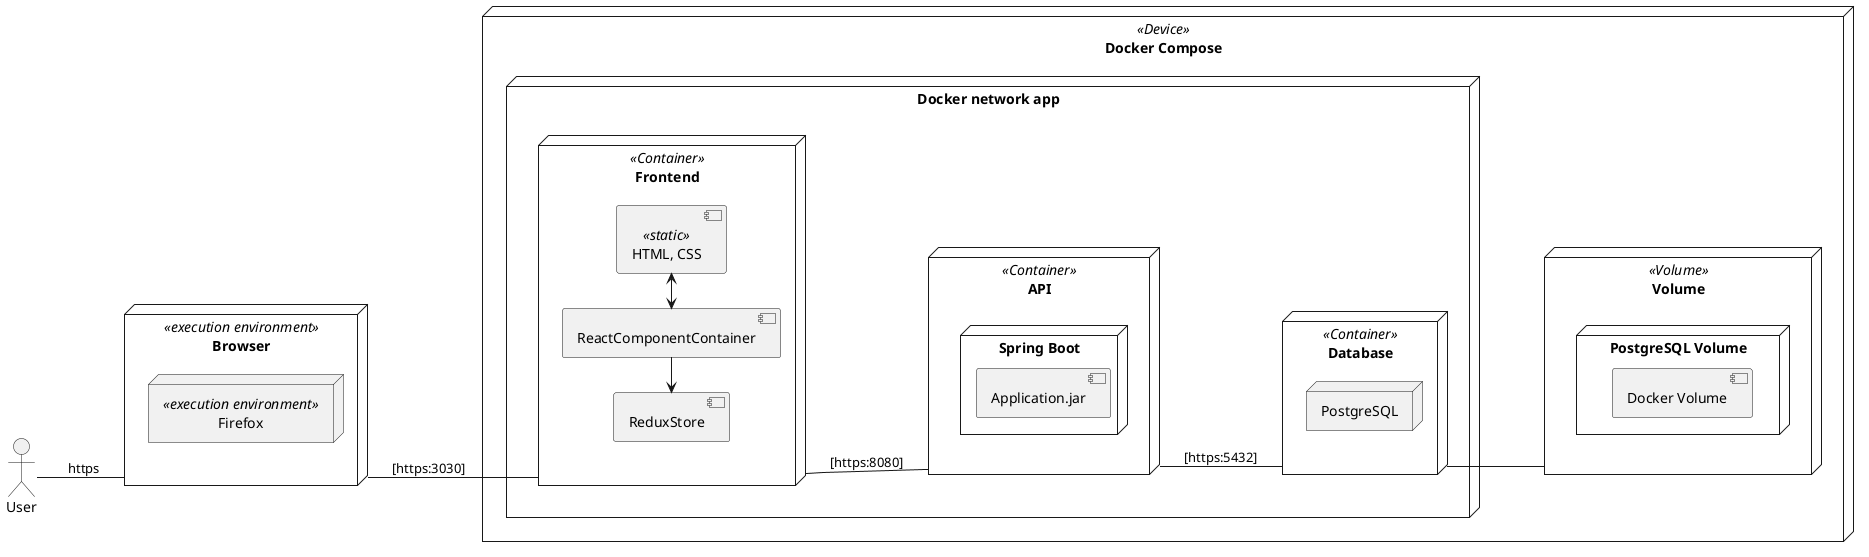 @startuml DockerComposeDiagram
left to right direction
actor User as UserActor
UserActor as "User"

node "Browser" <<execution environment>> {
    node "Firefox" <<execution environment>> {
    }
}


node "Docker Compose" as DeviceNode <<Device>> {
    node "Volume" as VolumeNode <<Volume>> {
        node "PostgreSQL Volume" {
            [Docker Volume]
        }
    }
    node "Docker network app" as NetworkNode {
        node "Frontend" as FrontendNode <<Container>> {

            [HTML, CSS] <<static>> as static
            [ReactComponentContainer] as react
            [ReduxStore] as redux

            react <-> static
            redux <- react
        }

        node "API" as APINode <<Container>> {

            node "Spring Boot" as AppJar {
                [Application.jar]
            }
        }

        node "Database" as DatabaseNode <<Container>> {
            node "PostgreSQL" {

            }
        }
    }


}

UserActor -- "Browser": https
"Browser" -- FrontendNode: [https:3030]
FrontendNode -- APINode: [https:8080]
APINode -- DatabaseNode: [https:5432]
DatabaseNode -- VolumeNode
@enduml